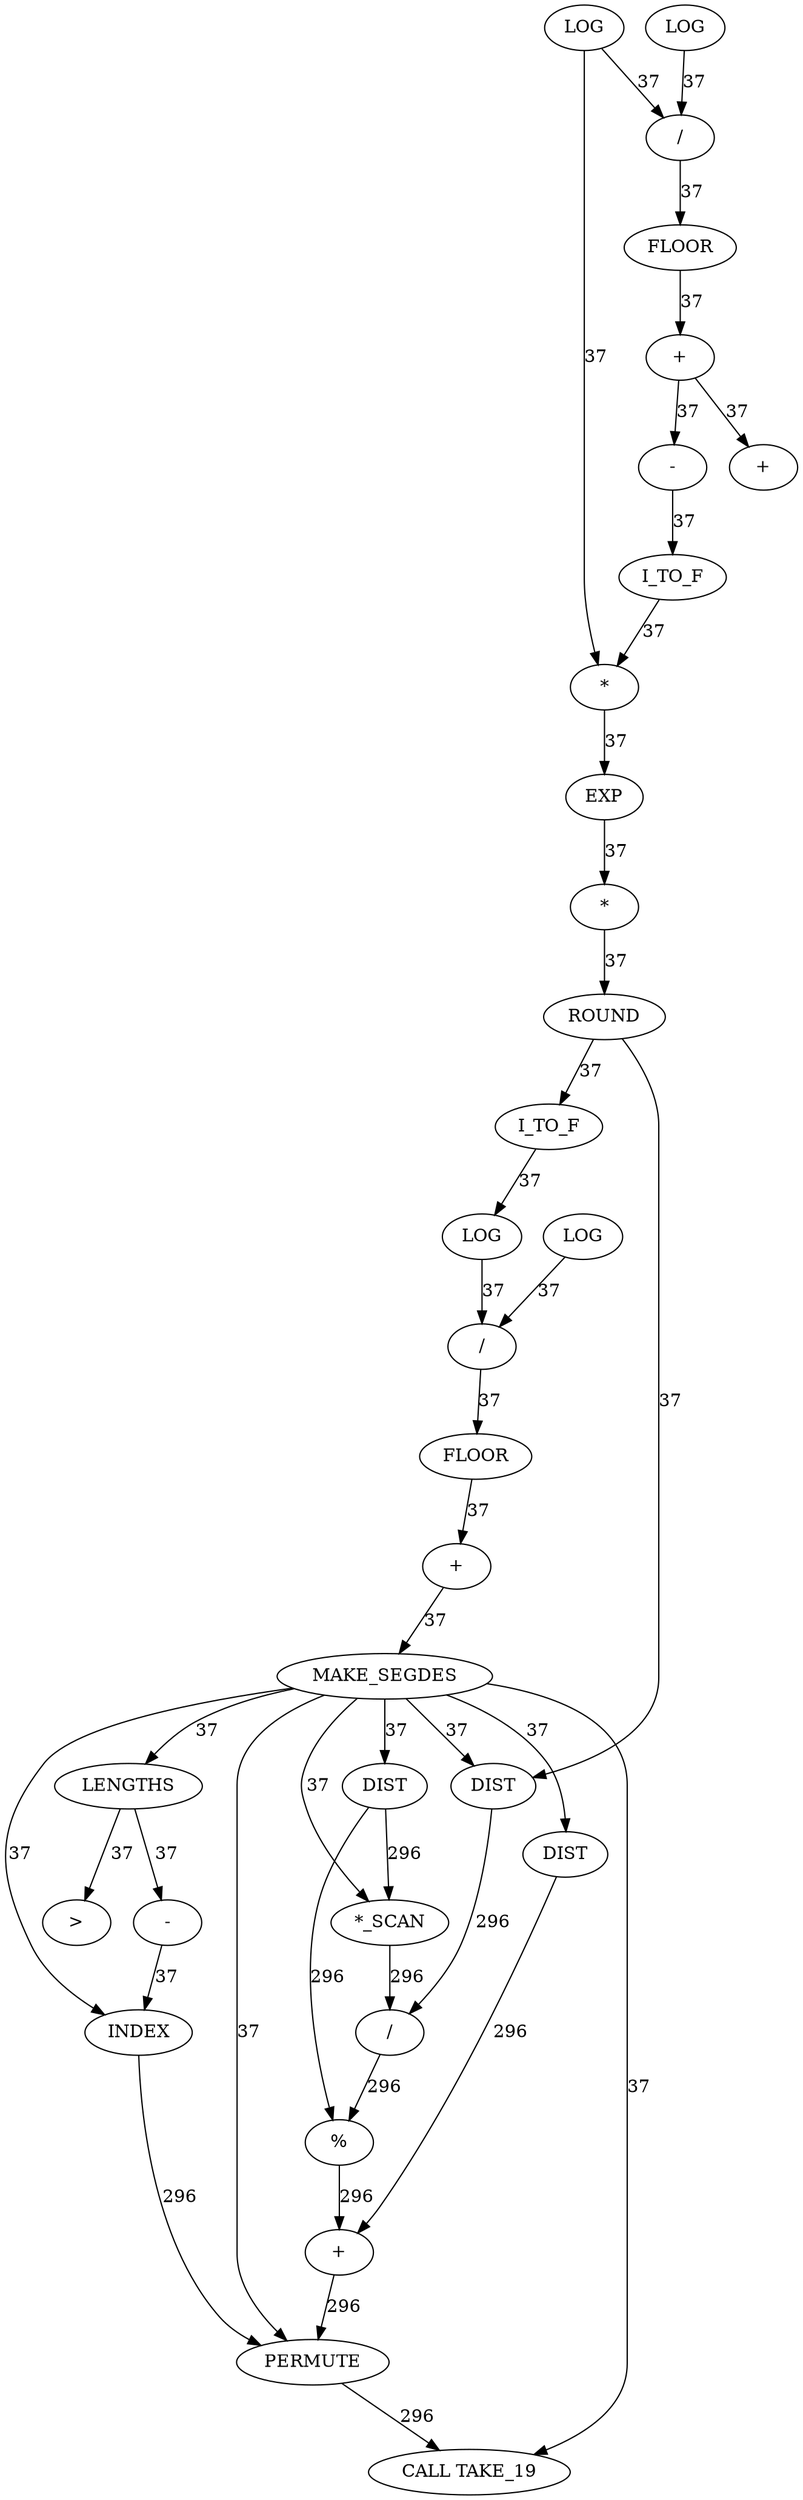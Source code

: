 digraph {
	cg_A_INST_14135 [label=INDEX cost=10530]
	cg_A_INST_14051 [label=LOG cost=4435]
	cg_A_INST_14069 [label=LOG cost=1167]
	cg_A_INST_14127 [label="-" cost=1459]
	cg_A_INST_14053 [label=LOG cost=997]
	cg_A_INST_14061 [label=EXP cost=41448]
	cg_A_INST_14119 [label="+" cost=1293]
	cg_A_INST_14090 [label=DIST cost=1205]
	cg_A_INST_14074 [label="+" cost=1120]
	cg_A_INST_14105 [label="/" cost=2788]
	cg_A_INST_14116 [label="%" cost=4562]
	cg_A_INST_2836 [label="+" cost=0]
	cg_A_INST_2839 [label="CALL TAKE_19" cost=0]
	cg_A_INST_14085 [label="*_SCAN" cost=3428]
	cg_A_INST_14060 [label="*" cost=1336]
	cg_A_INST_14073 [label=FLOOR cost=1083]
	cg_A_INST_14125 [label=LENGTHS cost=1124]
	cg_A_INST_14067 [label=LOG cost=3235]
	cg_A_INST_14083 [label=DIST cost=1084]
	cg_A_INST_2832 [label="\>" cost=5543]
	cg_A_INST_14097 [label=DIST cost=1123]
	cg_A_INST_14064 [label=I_TO_F cost=1289]
	cg_A_INST_14143 [label=PERMUTE cost=11688]
	cg_A_INST_14077 [label=MAKE_SEGDES cost=1120]
	cg_A_INST_14072 [label="/" cost=1166]
	cg_A_INST_14056 [label="/" cost=1125]
	cg_A_INST_2827 [label=ROUND cost=2071]
	cg_A_INST_2826 [label="*" cost=1375]
	cg_A_INST_2817 [label="+" cost=1166]
	cg_A_INST_2816 [label=FLOOR cost=3189]
	cg_A_INST_2822 [label=I_TO_F cost=1123]
	cg_A_INST_2821 [label="-" cost=1084]
	cg_A_INST_14135 -> cg_A_INST_14143 [label=296 cost=296]
	cg_A_INST_14051 -> cg_A_INST_14056 [label=37 cost=37]
	cg_A_INST_14069 -> cg_A_INST_14072 [label=37 cost=37]
	cg_A_INST_14127 -> cg_A_INST_14135 [label=37 cost=37]
	cg_A_INST_14053 -> cg_A_INST_14056 [label=37 cost=37]
	cg_A_INST_14053 -> cg_A_INST_14060 [label=37 cost=37]
	cg_A_INST_14061 -> cg_A_INST_2826 [label=37 cost=37]
	cg_A_INST_14119 -> cg_A_INST_14143 [label=296 cost=296]
	cg_A_INST_14090 -> cg_A_INST_14105 [label=296 cost=296]
	cg_A_INST_14074 -> cg_A_INST_14077 [label=37 cost=37]
	cg_A_INST_14105 -> cg_A_INST_14116 [label=296 cost=296]
	cg_A_INST_14116 -> cg_A_INST_14119 [label=296 cost=296]
	cg_A_INST_14085 -> cg_A_INST_14105 [label=296 cost=296]
	cg_A_INST_14060 -> cg_A_INST_14061 [label=37 cost=37]
	cg_A_INST_14073 -> cg_A_INST_14074 [label=37 cost=37]
	cg_A_INST_14125 -> cg_A_INST_14127 [label=37 cost=37]
	cg_A_INST_14125 -> cg_A_INST_2832 [label=37 cost=37]
	cg_A_INST_14067 -> cg_A_INST_14072 [label=37 cost=37]
	cg_A_INST_14083 -> cg_A_INST_14085 [label=296 cost=296]
	cg_A_INST_14083 -> cg_A_INST_14116 [label=296 cost=296]
	cg_A_INST_14097 -> cg_A_INST_14119 [label=296 cost=296]
	cg_A_INST_14064 -> cg_A_INST_14067 [label=37 cost=37]
	cg_A_INST_14143 -> cg_A_INST_2839 [label=296 cost=296]
	cg_A_INST_14077 -> cg_A_INST_14083 [label=37 cost=37]
	cg_A_INST_14077 -> cg_A_INST_14085 [label=37 cost=37]
	cg_A_INST_14077 -> cg_A_INST_14090 [label=37 cost=37]
	cg_A_INST_14077 -> cg_A_INST_14097 [label=37 cost=37]
	cg_A_INST_14077 -> cg_A_INST_14125 [label=37 cost=37]
	cg_A_INST_14077 -> cg_A_INST_14135 [label=37 cost=37]
	cg_A_INST_14077 -> cg_A_INST_14143 [label=37 cost=37]
	cg_A_INST_14077 -> cg_A_INST_2839 [label=37 cost=37]
	cg_A_INST_14072 -> cg_A_INST_14073 [label=37 cost=37]
	cg_A_INST_14056 -> cg_A_INST_2816 [label=37 cost=37]
	cg_A_INST_2827 -> cg_A_INST_14064 [label=37 cost=37]
	cg_A_INST_2827 -> cg_A_INST_14090 [label=37 cost=37]
	cg_A_INST_2826 -> cg_A_INST_2827 [label=37 cost=37]
	cg_A_INST_2817 -> cg_A_INST_2821 [label=37 cost=37]
	cg_A_INST_2817 -> cg_A_INST_2836 [label=37 cost=37]
	cg_A_INST_2816 -> cg_A_INST_2817 [label=37 cost=37]
	cg_A_INST_2822 -> cg_A_INST_14060 [label=37 cost=37]
	cg_A_INST_2821 -> cg_A_INST_2822 [label=37 cost=37]
}
